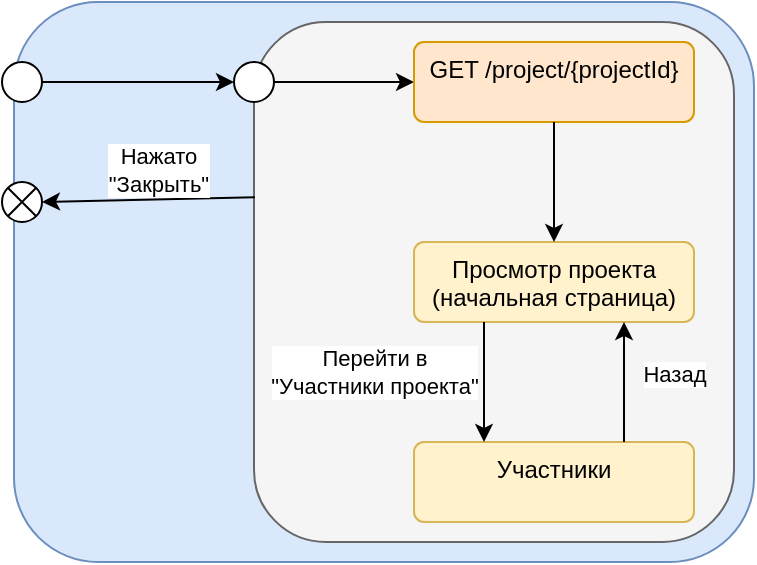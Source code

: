 <mxfile version="24.1.0" type="device">
  <diagram name="Страница — 1" id="Vz6S0a0Dupu7I68zwOes">
    <mxGraphModel dx="1845" dy="686" grid="1" gridSize="10" guides="1" tooltips="1" connect="1" arrows="1" fold="1" page="1" pageScale="1" pageWidth="827" pageHeight="1169" math="0" shadow="0">
      <root>
        <mxCell id="0" />
        <mxCell id="1" parent="0" />
        <mxCell id="AhBrtHCQkJ3qKWz0EluL-1" value="" style="rounded=1;whiteSpace=wrap;html=1;fillColor=#dae8fc;strokeColor=#6c8ebf;" parent="1" vertex="1">
          <mxGeometry x="-10" y="50" width="370" height="280" as="geometry" />
        </mxCell>
        <mxCell id="AhBrtHCQkJ3qKWz0EluL-2" value="" style="ellipse;" parent="1" vertex="1">
          <mxGeometry x="-16" y="80" width="20" height="20" as="geometry" />
        </mxCell>
        <mxCell id="AhBrtHCQkJ3qKWz0EluL-6" value="" style="rounded=1;whiteSpace=wrap;html=1;fillColor=#f5f5f5;fontColor=#333333;strokeColor=#666666;" parent="1" vertex="1">
          <mxGeometry x="110" y="60" width="240" height="260" as="geometry" />
        </mxCell>
        <mxCell id="AhBrtHCQkJ3qKWz0EluL-7" value="" style="ellipse;" parent="1" vertex="1">
          <mxGeometry x="100" y="80" width="20" height="20" as="geometry" />
        </mxCell>
        <mxCell id="AhBrtHCQkJ3qKWz0EluL-8" value="" style="endArrow=classic;html=1;rounded=1;entryX=0;entryY=0.5;entryDx=0;entryDy=0;curved=0;" parent="1" source="AhBrtHCQkJ3qKWz0EluL-2" target="AhBrtHCQkJ3qKWz0EluL-7" edge="1">
          <mxGeometry width="50" height="50" relative="1" as="geometry">
            <mxPoint x="360" y="220" as="sourcePoint" />
            <mxPoint x="410" y="170" as="targetPoint" />
          </mxGeometry>
        </mxCell>
        <mxCell id="AhBrtHCQkJ3qKWz0EluL-10" value="" style="shape=sumEllipse;perimeter=ellipsePerimeter;html=1;backgroundOutline=1;" parent="1" vertex="1">
          <mxGeometry x="-16" y="140" width="20" height="20" as="geometry" />
        </mxCell>
        <mxCell id="AhBrtHCQkJ3qKWz0EluL-11" value="" style="endArrow=classic;html=1;rounded=1;entryX=1;entryY=0.5;entryDx=0;entryDy=0;curved=0;exitX=0.002;exitY=0.337;exitDx=0;exitDy=0;exitPerimeter=0;" parent="1" source="AhBrtHCQkJ3qKWz0EluL-6" target="AhBrtHCQkJ3qKWz0EluL-10" edge="1">
          <mxGeometry width="50" height="50" relative="1" as="geometry">
            <mxPoint x="150" y="150" as="sourcePoint" />
            <mxPoint x="85" y="150" as="targetPoint" />
          </mxGeometry>
        </mxCell>
        <mxCell id="AhBrtHCQkJ3qKWz0EluL-14" value="Нажато&lt;div&gt;&quot;Закрыть&quot;&lt;/div&gt;" style="edgeLabel;html=1;align=center;verticalAlign=middle;resizable=0;points=[];" parent="AhBrtHCQkJ3qKWz0EluL-11" vertex="1" connectable="0">
          <mxGeometry x="-0.1" y="-2" relative="1" as="geometry">
            <mxPoint x="-1" y="-13" as="offset" />
          </mxGeometry>
        </mxCell>
        <mxCell id="AhBrtHCQkJ3qKWz0EluL-4" value="Просмотр проекта (начальная страница)" style="html=1;align=center;verticalAlign=top;rounded=1;absoluteArcSize=1;arcSize=10;dashed=0;whiteSpace=wrap;fillColor=#fff2cc;strokeColor=#d6b656;" parent="1" vertex="1">
          <mxGeometry x="190" y="170" width="140" height="40" as="geometry" />
        </mxCell>
        <mxCell id="AhBrtHCQkJ3qKWz0EluL-17" value="" style="endArrow=classic;html=1;rounded=1;entryX=0;entryY=0.5;entryDx=0;entryDy=0;curved=0;exitX=1;exitY=0.5;exitDx=0;exitDy=0;" parent="1" source="AhBrtHCQkJ3qKWz0EluL-7" target="dAvwWzC3jt0DFjDGl51q-1" edge="1">
          <mxGeometry width="50" height="50" relative="1" as="geometry">
            <mxPoint x="60" y="100" as="sourcePoint" />
            <mxPoint x="210" y="90" as="targetPoint" />
          </mxGeometry>
        </mxCell>
        <mxCell id="AhBrtHCQkJ3qKWz0EluL-38" value="Участники" style="html=1;align=center;verticalAlign=top;rounded=1;absoluteArcSize=1;arcSize=10;dashed=0;whiteSpace=wrap;fillColor=#fff2cc;strokeColor=#d6b656;" parent="1" vertex="1">
          <mxGeometry x="190" y="270" width="140" height="40" as="geometry" />
        </mxCell>
        <mxCell id="AhBrtHCQkJ3qKWz0EluL-69" value="" style="endArrow=classic;html=1;rounded=1;entryX=0.25;entryY=0;entryDx=0;entryDy=0;curved=0;exitX=0.25;exitY=1;exitDx=0;exitDy=0;" parent="1" source="AhBrtHCQkJ3qKWz0EluL-4" target="AhBrtHCQkJ3qKWz0EluL-38" edge="1">
          <mxGeometry width="50" height="50" relative="1" as="geometry">
            <mxPoint x="426.6" y="99.78" as="sourcePoint" />
            <mxPoint x="520" y="100" as="targetPoint" />
          </mxGeometry>
        </mxCell>
        <mxCell id="AhBrtHCQkJ3qKWz0EluL-71" value="Перейти в&lt;div&gt;&quot;Участники проекта&quot;&lt;/div&gt;" style="edgeLabel;html=1;align=center;verticalAlign=middle;resizable=0;points=[];" parent="AhBrtHCQkJ3qKWz0EluL-69" vertex="1" connectable="0">
          <mxGeometry x="-0.118" y="2" relative="1" as="geometry">
            <mxPoint x="-57" y="-2" as="offset" />
          </mxGeometry>
        </mxCell>
        <mxCell id="dAvwWzC3jt0DFjDGl51q-1" value="GET /project/{projectId}" style="html=1;align=center;verticalAlign=top;rounded=1;absoluteArcSize=1;arcSize=10;dashed=0;whiteSpace=wrap;fillColor=#ffe6cc;strokeColor=#d79b00;" vertex="1" parent="1">
          <mxGeometry x="190" y="70" width="140" height="40" as="geometry" />
        </mxCell>
        <mxCell id="dAvwWzC3jt0DFjDGl51q-2" value="" style="endArrow=classic;html=1;rounded=1;entryX=0.5;entryY=0;entryDx=0;entryDy=0;curved=0;exitX=0.5;exitY=1;exitDx=0;exitDy=0;" edge="1" parent="1" source="dAvwWzC3jt0DFjDGl51q-1" target="AhBrtHCQkJ3qKWz0EluL-4">
          <mxGeometry width="50" height="50" relative="1" as="geometry">
            <mxPoint x="174" y="100" as="sourcePoint" />
            <mxPoint x="200" y="100" as="targetPoint" />
          </mxGeometry>
        </mxCell>
        <mxCell id="dAvwWzC3jt0DFjDGl51q-3" value="" style="endArrow=classic;html=1;rounded=1;entryX=0.75;entryY=1;entryDx=0;entryDy=0;curved=0;exitX=0.75;exitY=0;exitDx=0;exitDy=0;" edge="1" parent="1" source="AhBrtHCQkJ3qKWz0EluL-38" target="AhBrtHCQkJ3qKWz0EluL-4">
          <mxGeometry width="50" height="50" relative="1" as="geometry">
            <mxPoint x="270" y="120" as="sourcePoint" />
            <mxPoint x="270" y="180" as="targetPoint" />
          </mxGeometry>
        </mxCell>
        <mxCell id="dAvwWzC3jt0DFjDGl51q-4" value="Назад" style="edgeLabel;html=1;align=center;verticalAlign=middle;resizable=0;points=[];" vertex="1" connectable="0" parent="dAvwWzC3jt0DFjDGl51q-3">
          <mxGeometry x="0.089" y="2" relative="1" as="geometry">
            <mxPoint x="27" y="-2" as="offset" />
          </mxGeometry>
        </mxCell>
      </root>
    </mxGraphModel>
  </diagram>
</mxfile>

